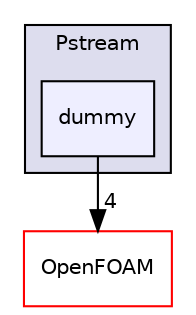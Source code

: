 digraph "src/Pstream/dummy" {
  bgcolor=transparent;
  compound=true
  node [ fontsize="10", fontname="Helvetica"];
  edge [ labelfontsize="10", labelfontname="Helvetica"];
  subgraph clusterdir_ff51fe012a37fcf6e2c3724d940b7d0e {
    graph [ bgcolor="#ddddee", pencolor="black", label="Pstream" fontname="Helvetica", fontsize="10", URL="dir_ff51fe012a37fcf6e2c3724d940b7d0e.html"]
  dir_cef542b918810b21e04606c4a5177ed7 [shape=box, label="dummy", style="filled", fillcolor="#eeeeff", pencolor="black", URL="dir_cef542b918810b21e04606c4a5177ed7.html"];
  }
  dir_c5473ff19b20e6ec4dfe5c310b3778a8 [shape=box label="OpenFOAM" color="red" URL="dir_c5473ff19b20e6ec4dfe5c310b3778a8.html"];
  dir_cef542b918810b21e04606c4a5177ed7->dir_c5473ff19b20e6ec4dfe5c310b3778a8 [headlabel="4", labeldistance=1.5 headhref="dir_002030_001927.html"];
}

